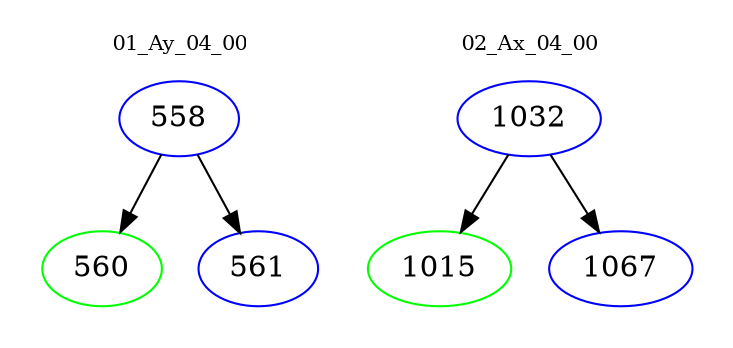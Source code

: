 digraph{
subgraph cluster_0 {
color = white
label = "01_Ay_04_00";
fontsize=10;
T0_558 [label="558", color="blue"]
T0_558 -> T0_560 [color="black"]
T0_560 [label="560", color="green"]
T0_558 -> T0_561 [color="black"]
T0_561 [label="561", color="blue"]
}
subgraph cluster_1 {
color = white
label = "02_Ax_04_00";
fontsize=10;
T1_1032 [label="1032", color="blue"]
T1_1032 -> T1_1015 [color="black"]
T1_1015 [label="1015", color="green"]
T1_1032 -> T1_1067 [color="black"]
T1_1067 [label="1067", color="blue"]
}
}
